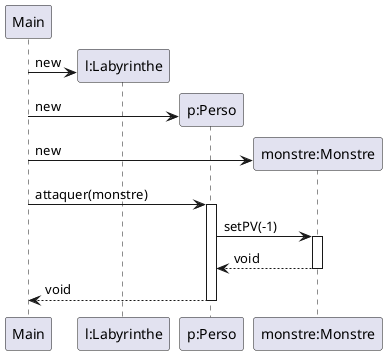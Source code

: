 @startuml
'https://plantuml.com/sequence-diagram

participant Main
create "l:Labyrinthe" as laby
Main -> laby : new
create "p:Perso" as perso
Main -> perso : new
create "monstre:Monstre" as monstre
Main -> monstre : new
Main -> perso : attaquer(monstre)
activate perso
perso -> monstre : setPV(-1)
activate monstre
monstre --> perso : void
deactivate monstre
perso --> Main : void
deactivate perso
@enduml